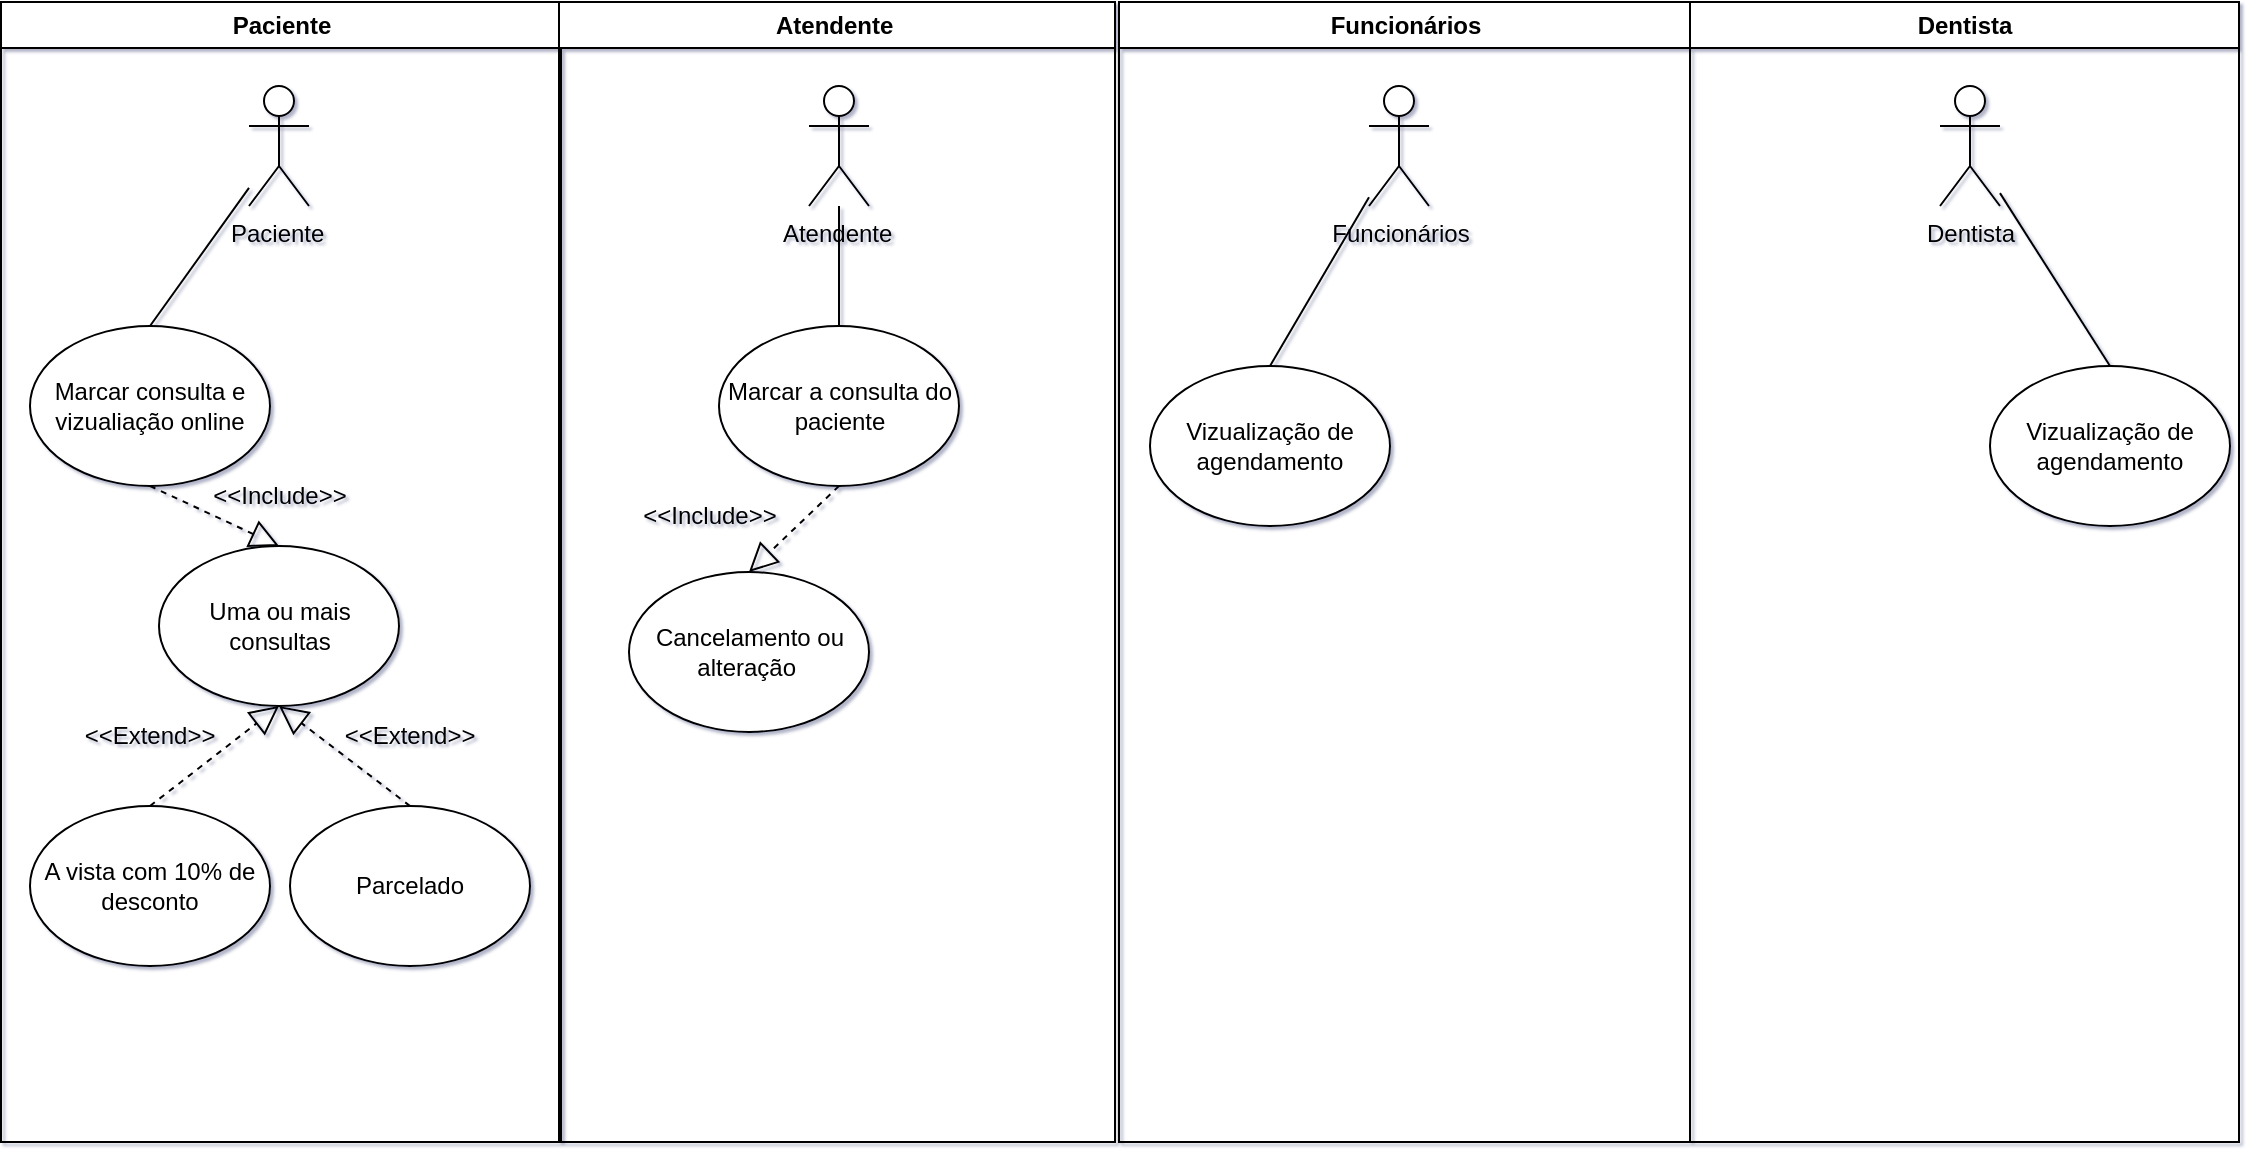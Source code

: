 <mxfile version="20.8.16" type="device"><diagram name="Page-1" id="e7e014a7-5840-1c2e-5031-d8a46d1fe8dd"><mxGraphModel dx="1209" dy="709" grid="0" gridSize="10" guides="1" tooltips="1" connect="1" arrows="1" fold="1" page="0" pageScale="1" pageWidth="1169" pageHeight="827" background="none" math="0" shadow="1"><root><mxCell id="0"/><mxCell id="1" parent="0"/><mxCell id="2" value="Paciente" style="swimlane;whiteSpace=wrap" parent="1" vertex="1"><mxGeometry x="164.5" y="128" width="280" height="570" as="geometry"/></mxCell><mxCell id="rsCPTKYg8MmFbw08LAcE-51" value="Paciente&amp;nbsp;" style="shape=umlActor;verticalLabelPosition=bottom;verticalAlign=top;html=1;outlineConnect=0;" vertex="1" parent="2"><mxGeometry x="124" y="42" width="30" height="60" as="geometry"/></mxCell><mxCell id="rsCPTKYg8MmFbw08LAcE-56" value="Marcar consulta e vizualiação online" style="ellipse;whiteSpace=wrap;html=1;" vertex="1" parent="2"><mxGeometry x="14.5" y="162" width="120" height="80" as="geometry"/></mxCell><mxCell id="rsCPTKYg8MmFbw08LAcE-57" value="Uma ou mais consultas" style="ellipse;whiteSpace=wrap;html=1;" vertex="1" parent="2"><mxGeometry x="79" y="272" width="120" height="80" as="geometry"/></mxCell><mxCell id="rsCPTKYg8MmFbw08LAcE-70" value="A vista com 10% de desconto" style="ellipse;whiteSpace=wrap;html=1;" vertex="1" parent="2"><mxGeometry x="14.5" y="402" width="120" height="80" as="geometry"/></mxCell><mxCell id="rsCPTKYg8MmFbw08LAcE-71" value="Parcelado" style="ellipse;whiteSpace=wrap;html=1;" vertex="1" parent="2"><mxGeometry x="144.5" y="402" width="120" height="80" as="geometry"/></mxCell><mxCell id="rsCPTKYg8MmFbw08LAcE-74" value="&amp;lt;&amp;lt;Extend&amp;gt;&amp;gt;" style="text;html=1;strokeColor=none;fillColor=none;align=center;verticalAlign=middle;whiteSpace=wrap;rounded=0;" vertex="1" parent="2"><mxGeometry x="44.5" y="352" width="60" height="30" as="geometry"/></mxCell><mxCell id="rsCPTKYg8MmFbw08LAcE-76" value="&amp;lt;&amp;lt;Extend&amp;gt;&amp;gt;" style="text;html=1;strokeColor=none;fillColor=none;align=center;verticalAlign=middle;whiteSpace=wrap;rounded=0;" vertex="1" parent="2"><mxGeometry x="174.5" y="352" width="60" height="30" as="geometry"/></mxCell><mxCell id="rsCPTKYg8MmFbw08LAcE-77" value="&amp;lt;&amp;lt;Include&amp;gt;&amp;gt;" style="text;html=1;strokeColor=none;fillColor=none;align=center;verticalAlign=middle;whiteSpace=wrap;rounded=0;" vertex="1" parent="2"><mxGeometry x="109" y="232" width="60" height="30" as="geometry"/></mxCell><mxCell id="rsCPTKYg8MmFbw08LAcE-78" value="" style="endArrow=none;html=1;rounded=0;exitX=0.5;exitY=0;exitDx=0;exitDy=0;" edge="1" parent="2" source="rsCPTKYg8MmFbw08LAcE-56" target="rsCPTKYg8MmFbw08LAcE-51"><mxGeometry width="50" height="50" relative="1" as="geometry"><mxPoint x="174.5" y="192" as="sourcePoint"/><mxPoint x="224.5" y="142" as="targetPoint"/></mxGeometry></mxCell><mxCell id="rsCPTKYg8MmFbw08LAcE-83" value="" style="endArrow=block;dashed=1;endFill=0;endSize=12;html=1;rounded=0;entryX=0.5;entryY=1;entryDx=0;entryDy=0;exitX=0.5;exitY=0;exitDx=0;exitDy=0;" edge="1" parent="2" source="rsCPTKYg8MmFbw08LAcE-70" target="rsCPTKYg8MmFbw08LAcE-57"><mxGeometry width="160" relative="1" as="geometry"><mxPoint x="84.5" y="372" as="sourcePoint"/><mxPoint x="244.5" y="372" as="targetPoint"/></mxGeometry></mxCell><mxCell id="rsCPTKYg8MmFbw08LAcE-84" value="" style="endArrow=block;dashed=1;endFill=0;endSize=12;html=1;rounded=0;entryX=0.5;entryY=1;entryDx=0;entryDy=0;exitX=0.5;exitY=0;exitDx=0;exitDy=0;" edge="1" parent="2" source="rsCPTKYg8MmFbw08LAcE-71" target="rsCPTKYg8MmFbw08LAcE-57"><mxGeometry width="160" relative="1" as="geometry"><mxPoint x="84.5" y="412" as="sourcePoint"/><mxPoint x="149.0" y="362" as="targetPoint"/></mxGeometry></mxCell><mxCell id="rsCPTKYg8MmFbw08LAcE-85" value="" style="endArrow=block;dashed=1;endFill=0;endSize=12;html=1;rounded=0;exitX=0.5;exitY=1;exitDx=0;exitDy=0;entryX=0.5;entryY=0;entryDx=0;entryDy=0;" edge="1" parent="2" source="rsCPTKYg8MmFbw08LAcE-56" target="rsCPTKYg8MmFbw08LAcE-57"><mxGeometry width="160" relative="1" as="geometry"><mxPoint x="34.5" y="242" as="sourcePoint"/><mxPoint x="194.5" y="242" as="targetPoint"/></mxGeometry></mxCell><mxCell id="4" value="Funcionários" style="swimlane;whiteSpace=wrap" parent="1" vertex="1"><mxGeometry x="723.5" y="128" width="285.5" height="570" as="geometry"/></mxCell><mxCell id="rsCPTKYg8MmFbw08LAcE-52" value="Funcionários" style="shape=umlActor;verticalLabelPosition=bottom;verticalAlign=top;html=1;outlineConnect=0;" vertex="1" parent="4"><mxGeometry x="125" y="42" width="30" height="60" as="geometry"/></mxCell><mxCell id="3" value="Atendente " style="swimlane;whiteSpace=wrap" parent="4" vertex="1"><mxGeometry x="-280" width="278" height="570" as="geometry"/></mxCell><mxCell id="rsCPTKYg8MmFbw08LAcE-49" value="Atendente&amp;nbsp;" style="shape=umlActor;verticalLabelPosition=bottom;verticalAlign=top;html=1;outlineConnect=0;" vertex="1" parent="3"><mxGeometry x="125" y="42" width="30" height="60" as="geometry"/></mxCell><mxCell id="rsCPTKYg8MmFbw08LAcE-61" value="Cancelamento ou alteração&amp;nbsp;" style="ellipse;whiteSpace=wrap;html=1;" vertex="1" parent="3"><mxGeometry x="35" y="285" width="120" height="80" as="geometry"/></mxCell><mxCell id="rsCPTKYg8MmFbw08LAcE-59" value="Marcar a consulta do paciente" style="ellipse;whiteSpace=wrap;html=1;" vertex="1" parent="3"><mxGeometry x="80" y="162" width="120" height="80" as="geometry"/></mxCell><mxCell id="rsCPTKYg8MmFbw08LAcE-68" value="&amp;lt;&amp;lt;Include&amp;gt;&amp;gt;" style="text;html=1;strokeColor=none;fillColor=none;align=center;verticalAlign=middle;whiteSpace=wrap;rounded=0;" vertex="1" parent="3"><mxGeometry x="45.5" y="242" width="60" height="30" as="geometry"/></mxCell><mxCell id="rsCPTKYg8MmFbw08LAcE-79" value="" style="endArrow=none;html=1;rounded=0;exitX=0.5;exitY=0;exitDx=0;exitDy=0;" edge="1" parent="3" source="rsCPTKYg8MmFbw08LAcE-59" target="rsCPTKYg8MmFbw08LAcE-49"><mxGeometry width="50" height="50" relative="1" as="geometry"><mxPoint x="70.25" y="172" as="sourcePoint"/><mxPoint x="119.75" y="102.93" as="targetPoint"/></mxGeometry></mxCell><mxCell id="rsCPTKYg8MmFbw08LAcE-86" value="" style="endArrow=block;dashed=1;endFill=0;endSize=12;html=1;rounded=0;exitX=0.5;exitY=1;exitDx=0;exitDy=0;entryX=0.5;entryY=0;entryDx=0;entryDy=0;" edge="1" parent="3" source="rsCPTKYg8MmFbw08LAcE-59" target="rsCPTKYg8MmFbw08LAcE-61"><mxGeometry width="160" relative="1" as="geometry"><mxPoint x="165.5" y="322" as="sourcePoint"/><mxPoint x="325.5" y="322" as="targetPoint"/></mxGeometry></mxCell><mxCell id="rsCPTKYg8MmFbw08LAcE-80" value="Vizualização de agendamento" style="ellipse;whiteSpace=wrap;html=1;" vertex="1" parent="4"><mxGeometry x="15.5" y="182" width="120" height="80" as="geometry"/></mxCell><mxCell id="rsCPTKYg8MmFbw08LAcE-81" value="" style="endArrow=none;html=1;rounded=0;exitX=0.5;exitY=0;exitDx=0;exitDy=0;" edge="1" parent="4" source="rsCPTKYg8MmFbw08LAcE-80" target="rsCPTKYg8MmFbw08LAcE-52"><mxGeometry width="50" height="50" relative="1" as="geometry"><mxPoint x="85.5" y="212" as="sourcePoint"/><mxPoint x="135.5" y="162" as="targetPoint"/></mxGeometry></mxCell><mxCell id="rsCPTKYg8MmFbw08LAcE-41" value="Dentista" style="swimlane;whiteSpace=wrap;startSize=23;" vertex="1" parent="1"><mxGeometry x="1009" y="128" width="274.5" height="570" as="geometry"/></mxCell><mxCell id="rsCPTKYg8MmFbw08LAcE-50" value="Dentista" style="shape=umlActor;verticalLabelPosition=bottom;verticalAlign=top;html=1;outlineConnect=0;" vertex="1" parent="rsCPTKYg8MmFbw08LAcE-41"><mxGeometry x="125" y="42" width="30" height="60" as="geometry"/></mxCell><mxCell id="rsCPTKYg8MmFbw08LAcE-62" value="Vizualização de agendamento" style="ellipse;whiteSpace=wrap;html=1;" vertex="1" parent="rsCPTKYg8MmFbw08LAcE-41"><mxGeometry x="150" y="182" width="120" height="80" as="geometry"/></mxCell><mxCell id="rsCPTKYg8MmFbw08LAcE-82" value="" style="endArrow=none;html=1;rounded=0;exitX=0.5;exitY=0;exitDx=0;exitDy=0;" edge="1" parent="rsCPTKYg8MmFbw08LAcE-41" source="rsCPTKYg8MmFbw08LAcE-62" target="rsCPTKYg8MmFbw08LAcE-50"><mxGeometry width="50" height="50" relative="1" as="geometry"><mxPoint x="85.5" y="142" as="sourcePoint"/><mxPoint x="135.5" y="122" as="targetPoint"/></mxGeometry></mxCell></root></mxGraphModel></diagram></mxfile>